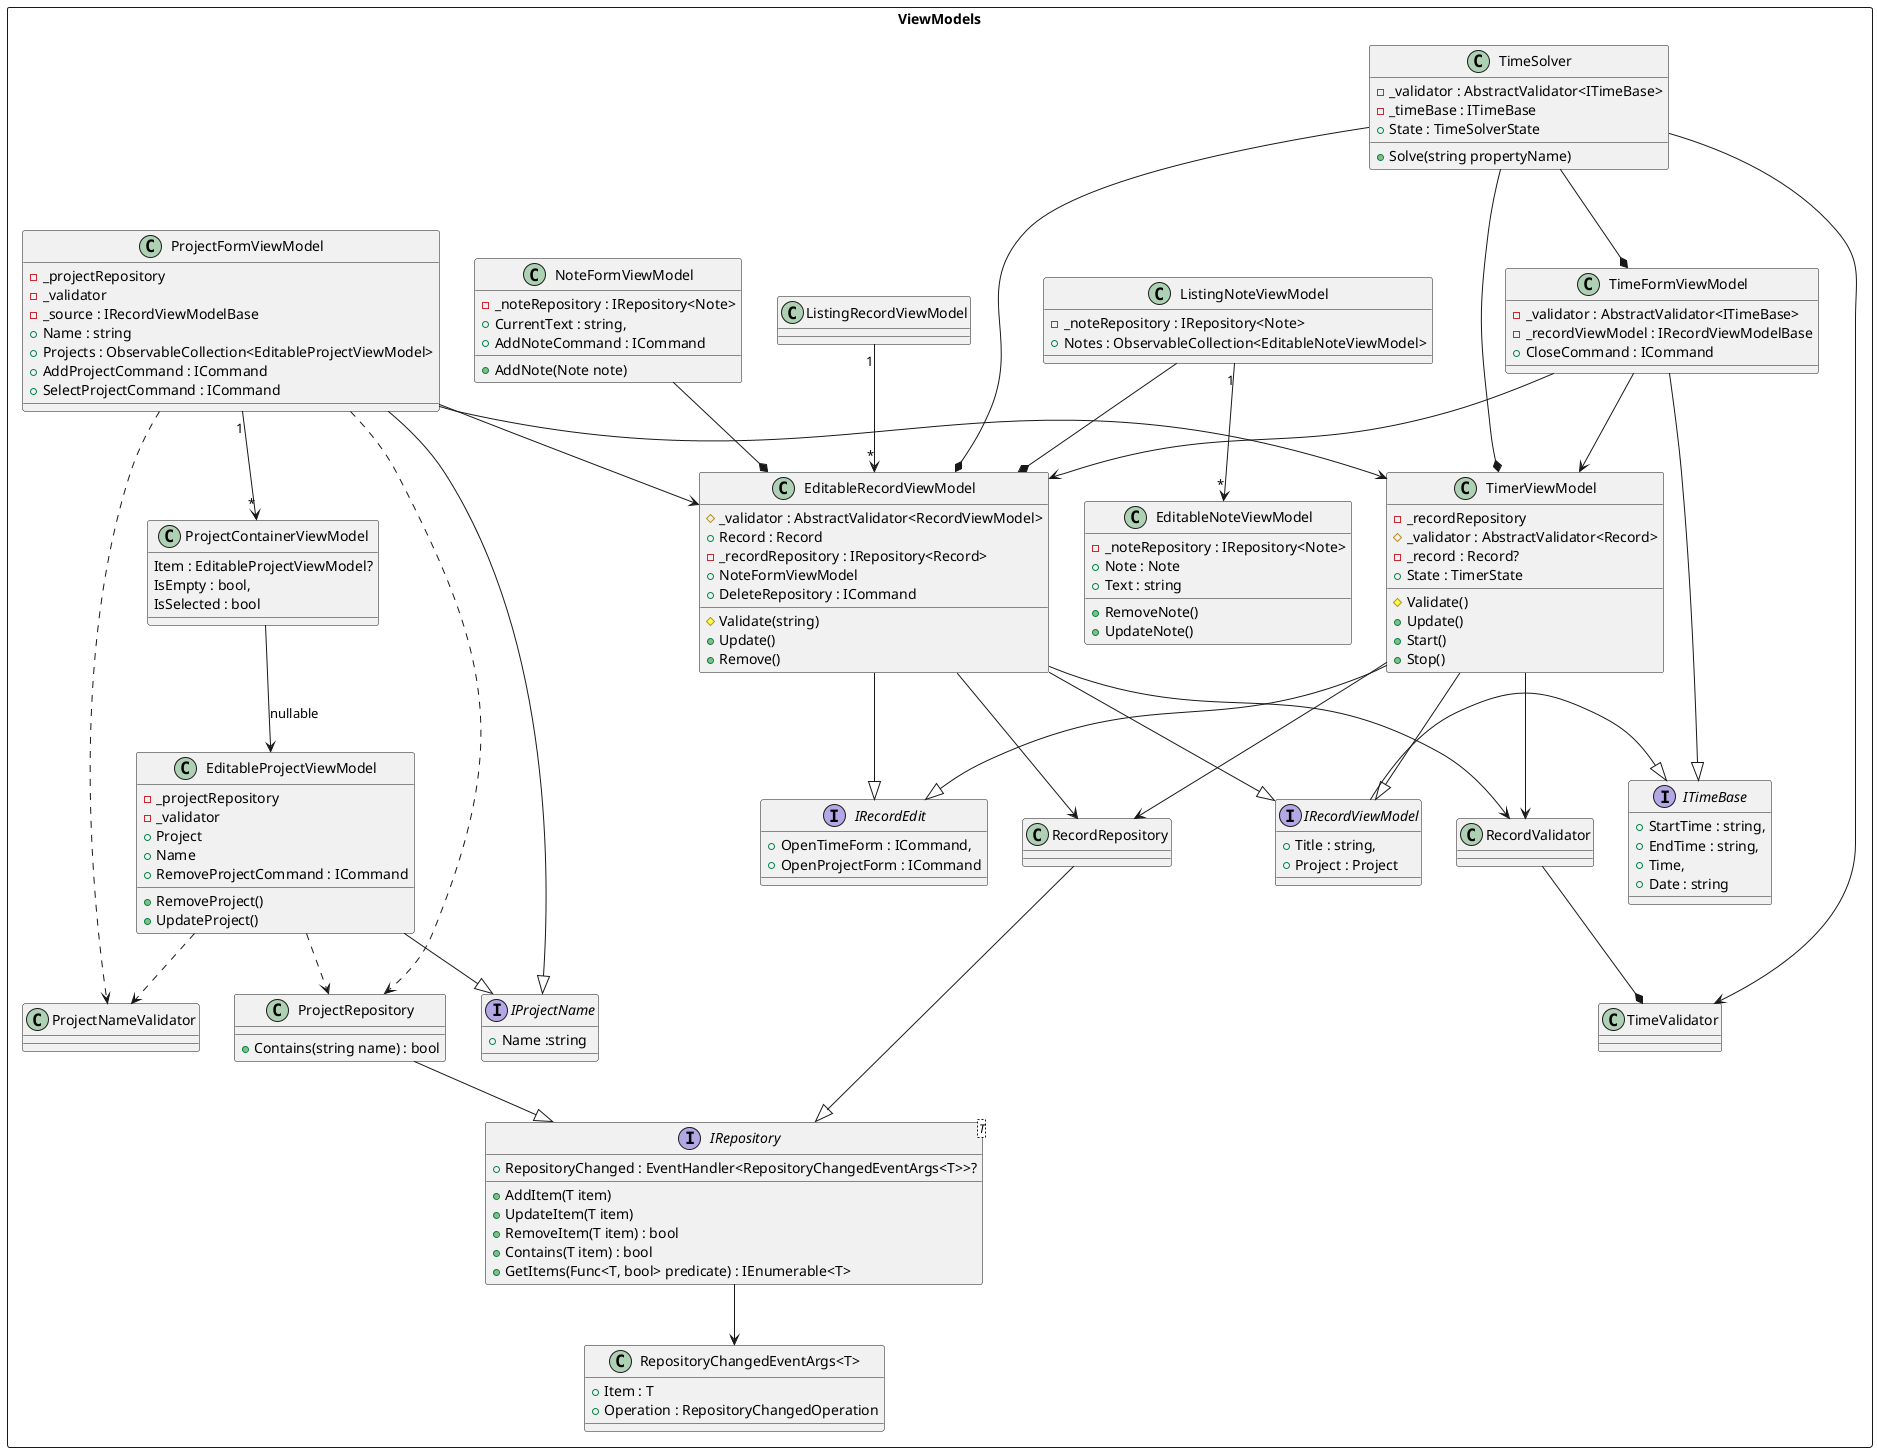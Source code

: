 @startuml

rectangle ViewModels {

    class "TimerViewModel" as timerVM{
        - _recordRepository
        # _validator : AbstractValidator<Record>
        - _record : Record?
        + State : TimerState
        # Validate()
        + Update()
        + Start()
        + Stop()
    }


    class "EditableRecordViewModel" as editableRecordVM{
        # _validator : AbstractValidator<RecordViewModel>
        # Validate(string)
        + Record : Record
        - _recordRepository : IRepository<Record>
        + NoteFormViewModel
        + DeleteRepository : ICommand
        + Update()
        + Remove()
    }


    class "TimeSolver" as solver {
        - _validator : AbstractValidator<ITimeBase>
        - _timeBase : ITimeBase
        + State : TimeSolverState
        + Solve(string propertyName)
    }
    class "TimeFormViewModel" as timeForm{
        - _validator : AbstractValidator<ITimeBase>
        - _recordViewModel : IRecordViewModelBase
        + CloseCommand : ICommand
    }

    class "ProjectFormViewModel" as projectForm{
        - _projectRepository
        - _validator
        - _source : IRecordViewModelBase
        + Name : string
        + Projects : ObservableCollection<EditableProjectViewModel>
        + AddProjectCommand : ICommand
        + SelectProjectCommand : ICommand
    }

    class "EditableProjectViewModel" as editableProject {
        - _projectRepository
        - _validator
        + Project
        + Name
        + RemoveProjectCommand : ICommand
        + RemoveProject()
        + UpdateProject()
    }

    class "NoteFormViewModel" {
        - _noteRepository : IRepository<Note>
        + CurrentText : string,
        + AddNoteCommand : ICommand
        + AddNote(Note note)
    }

    class "ListingNoteViewModel" as listingNote {
        - _noteRepository : IRepository<Note>
        + Notes : ObservableCollection<EditableNoteViewModel>
    }

    class "EditableNoteViewModel" as editableNote{
        - _noteRepository : IRepository<Note>
        + Note : Note
        + Text : string
        + RemoveNote()
        + UpdateNote()
    }

    class "ListingRecordViewModel" as listing {

    }

    Interface "IRecordViewModel" {
        + Title : string,
        + Project : Project
    }

    interface "ITimeBase" {
        + StartTime : string,
        + EndTime : string,
        + Time,
        + Date : string
    }

    interface "IRecordEdit" {
        + OpenTimeForm : ICommand,
        + OpenProjectForm : ICommand
    }

    class "RepositoryChangedEventArgs<T>" {
        + Item : T
        + Operation : RepositoryChangedOperation
    }

    class "ProjectRepository" as projectRepository {
        + Contains(string name) : bool
    }

    interface "IRepository<T>" as interfaceRepository {
        + AddItem(T item)
        + UpdateItem(T item)
        + RemoveItem(T item) : bool
        + Contains(T item) : bool
        + GetItems(Func<T, bool> predicate) : IEnumerable<T>
        + RepositoryChanged : EventHandler<RepositoryChangedEventArgs<T>>?
    }

    interface "IProjectName" {
        + Name :string
    }

    class "ProjectNameValidator" as projectValidator {

    }
 
    class "ProjectContainerViewModel" as projectContainer {
        Item : EditableProjectViewModel?
        IsEmpty : bool,
        IsSelected : bool
    }

    class "RecordRepository" as recordRepository {

    }

    class "TimeValidator" as timeValidator{

    }

    class "RecordValidator" as recordValidator {

    }

    timerVM --> recordValidator
    editableRecordVM --> recordValidator

    recordValidator --* timeValidator

    solver --> timeValidator

    recordRepository --|> interfaceRepository

    timerVM --|> "IRecordEdit"
    timerVM --|> "IRecordViewModel"

    listing "1"  --> "*" editableRecordVM

    editableRecordVM -|> "IRecordViewModel"
   "IRecordViewModel" -|> "ITimeBase" 
    editableRecordVM -|> "IRecordEdit"


    NoteFormViewModel --* editableRecordVM
    listingNote --* editableRecordVM
    listingNote "1" --> "*" editableNote

    solver --* timeForm
    solver --* editableRecordVM
    solver --* timerVM


    timeForm --|> ITimeBase

    timeForm --> editableRecordVM
    timeForm --> timerVM

   projectRepository --|> interfaceRepository

    interfaceRepository --> "RepositoryChangedEventArgs<T>"

    projectForm ..> projectRepository

    projectForm --> editableRecordVM
    projectForm --> timerVM

    projectForm "1" --> "*" projectContainer

    editableProject ..> projectRepository

    editableProject --|> "IProjectName"
    projectForm --|> "IProjectName"

    editableProject ..> projectValidator
    projectForm ..> projectValidator

    projectContainer --> editableProject : "nullable"

    timerVM --> recordRepository
    editableRecordVM --> recordRepository
}
@enduml